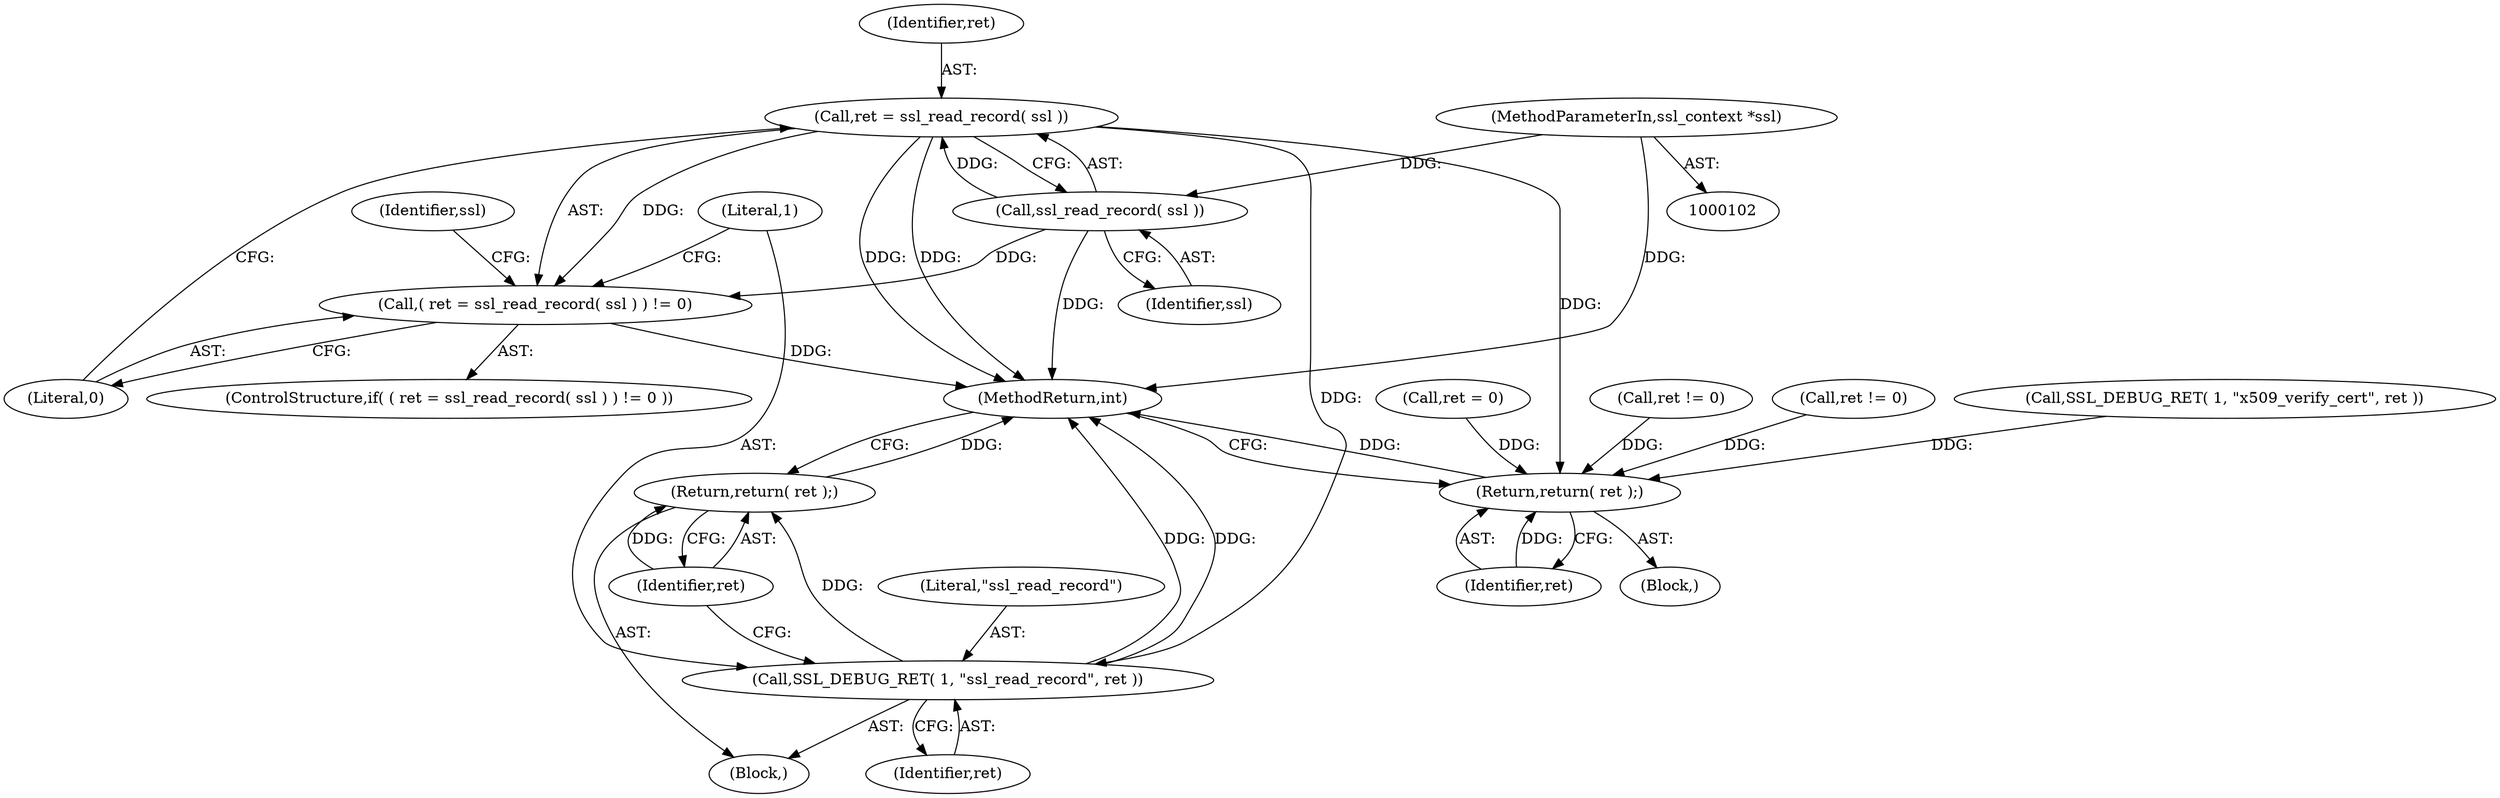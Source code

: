 digraph "0_polarssl_1922a4e6aade7b1d685af19d4d9339ddb5c02859@API" {
"1000140" [label="(Call,ret = ssl_read_record( ssl ))"];
"1000142" [label="(Call,ssl_read_record( ssl ))"];
"1000103" [label="(MethodParameterIn,ssl_context *ssl)"];
"1000139" [label="(Call,( ret = ssl_read_record( ssl ) ) != 0)"];
"1000146" [label="(Call,SSL_DEBUG_RET( 1, \"ssl_read_record\", ret ))"];
"1000150" [label="(Return,return( ret );)"];
"1000552" [label="(Return,return( ret );)"];
"1000142" [label="(Call,ssl_read_record( ssl ))"];
"1000138" [label="(ControlStructure,if( ( ret = ssl_read_record( ssl ) ) != 0 ))"];
"1000145" [label="(Block,)"];
"1000465" [label="(Call,ret != 0)"];
"1000151" [label="(Identifier,ret)"];
"1000533" [label="(Call,ret != 0)"];
"1000554" [label="(MethodReturn,int)"];
"1000144" [label="(Literal,0)"];
"1000141" [label="(Identifier,ret)"];
"1000553" [label="(Identifier,ret)"];
"1000147" [label="(Literal,1)"];
"1000536" [label="(Call,SSL_DEBUG_RET( 1, \"x509_verify_cert\", ret ))"];
"1000552" [label="(Return,return( ret );)"];
"1000150" [label="(Return,return( ret );)"];
"1000546" [label="(Call,ret = 0)"];
"1000149" [label="(Identifier,ret)"];
"1000148" [label="(Literal,\"ssl_read_record\")"];
"1000139" [label="(Call,( ret = ssl_read_record( ssl ) ) != 0)"];
"1000103" [label="(MethodParameterIn,ssl_context *ssl)"];
"1000143" [label="(Identifier,ssl)"];
"1000154" [label="(Identifier,ssl)"];
"1000146" [label="(Call,SSL_DEBUG_RET( 1, \"ssl_read_record\", ret ))"];
"1000104" [label="(Block,)"];
"1000140" [label="(Call,ret = ssl_read_record( ssl ))"];
"1000140" -> "1000139"  [label="AST: "];
"1000140" -> "1000142"  [label="CFG: "];
"1000141" -> "1000140"  [label="AST: "];
"1000142" -> "1000140"  [label="AST: "];
"1000144" -> "1000140"  [label="CFG: "];
"1000140" -> "1000554"  [label="DDG: "];
"1000140" -> "1000554"  [label="DDG: "];
"1000140" -> "1000139"  [label="DDG: "];
"1000142" -> "1000140"  [label="DDG: "];
"1000140" -> "1000146"  [label="DDG: "];
"1000140" -> "1000552"  [label="DDG: "];
"1000142" -> "1000143"  [label="CFG: "];
"1000143" -> "1000142"  [label="AST: "];
"1000142" -> "1000554"  [label="DDG: "];
"1000142" -> "1000139"  [label="DDG: "];
"1000103" -> "1000142"  [label="DDG: "];
"1000103" -> "1000102"  [label="AST: "];
"1000103" -> "1000554"  [label="DDG: "];
"1000139" -> "1000138"  [label="AST: "];
"1000139" -> "1000144"  [label="CFG: "];
"1000144" -> "1000139"  [label="AST: "];
"1000147" -> "1000139"  [label="CFG: "];
"1000154" -> "1000139"  [label="CFG: "];
"1000139" -> "1000554"  [label="DDG: "];
"1000146" -> "1000145"  [label="AST: "];
"1000146" -> "1000149"  [label="CFG: "];
"1000147" -> "1000146"  [label="AST: "];
"1000148" -> "1000146"  [label="AST: "];
"1000149" -> "1000146"  [label="AST: "];
"1000151" -> "1000146"  [label="CFG: "];
"1000146" -> "1000554"  [label="DDG: "];
"1000146" -> "1000554"  [label="DDG: "];
"1000146" -> "1000150"  [label="DDG: "];
"1000150" -> "1000145"  [label="AST: "];
"1000150" -> "1000151"  [label="CFG: "];
"1000151" -> "1000150"  [label="AST: "];
"1000554" -> "1000150"  [label="CFG: "];
"1000150" -> "1000554"  [label="DDG: "];
"1000151" -> "1000150"  [label="DDG: "];
"1000552" -> "1000104"  [label="AST: "];
"1000552" -> "1000553"  [label="CFG: "];
"1000553" -> "1000552"  [label="AST: "];
"1000554" -> "1000552"  [label="CFG: "];
"1000552" -> "1000554"  [label="DDG: "];
"1000553" -> "1000552"  [label="DDG: "];
"1000533" -> "1000552"  [label="DDG: "];
"1000546" -> "1000552"  [label="DDG: "];
"1000536" -> "1000552"  [label="DDG: "];
"1000465" -> "1000552"  [label="DDG: "];
}
